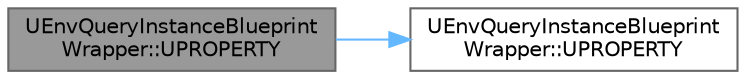 digraph "UEnvQueryInstanceBlueprintWrapper::UPROPERTY"
{
 // INTERACTIVE_SVG=YES
 // LATEX_PDF_SIZE
  bgcolor="transparent";
  edge [fontname=Helvetica,fontsize=10,labelfontname=Helvetica,labelfontsize=10];
  node [fontname=Helvetica,fontsize=10,shape=box,height=0.2,width=0.4];
  rankdir="LR";
  Node1 [id="Node000001",label="UEnvQueryInstanceBlueprint\lWrapper::UPROPERTY",height=0.2,width=0.4,color="gray40", fillcolor="grey60", style="filled", fontcolor="black",tooltip=" "];
  Node1 -> Node2 [id="edge1_Node000001_Node000002",color="steelblue1",style="solid",tooltip=" "];
  Node2 [id="Node000002",label="UEnvQueryInstanceBlueprint\lWrapper::UPROPERTY",height=0.2,width=0.4,color="grey40", fillcolor="white", style="filled",URL="$d0/dd6/classUEnvQueryInstanceBlueprintWrapper.html#ad9576028811f73866092219a01b64a2c",tooltip=" "];
}

